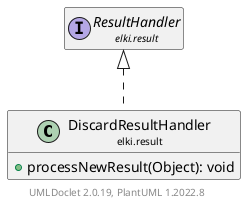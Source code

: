 @startuml
    remove .*\.(Instance|Par|Parameterizer|Factory)$
    set namespaceSeparator none
    hide empty fields
    hide empty methods

    class "<size:14>DiscardResultHandler\n<size:10>elki.result" as elki.result.DiscardResultHandler [[DiscardResultHandler.html]] {
        +processNewResult(Object): void
    }

    interface "<size:14>ResultHandler\n<size:10>elki.result" as elki.result.ResultHandler [[ResultHandler.html]]

    elki.result.ResultHandler <|.. elki.result.DiscardResultHandler

    center footer UMLDoclet 2.0.19, PlantUML 1.2022.8
@enduml
